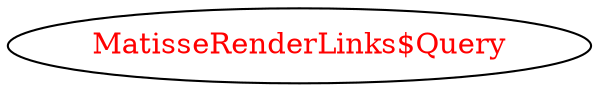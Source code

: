 digraph dependencyGraph {
 concentrate=true;
 ranksep="2.0";
 rankdir="LR"; 
 splines="ortho";
"MatisseRenderLinks$Query" [fontcolor="red"];
}